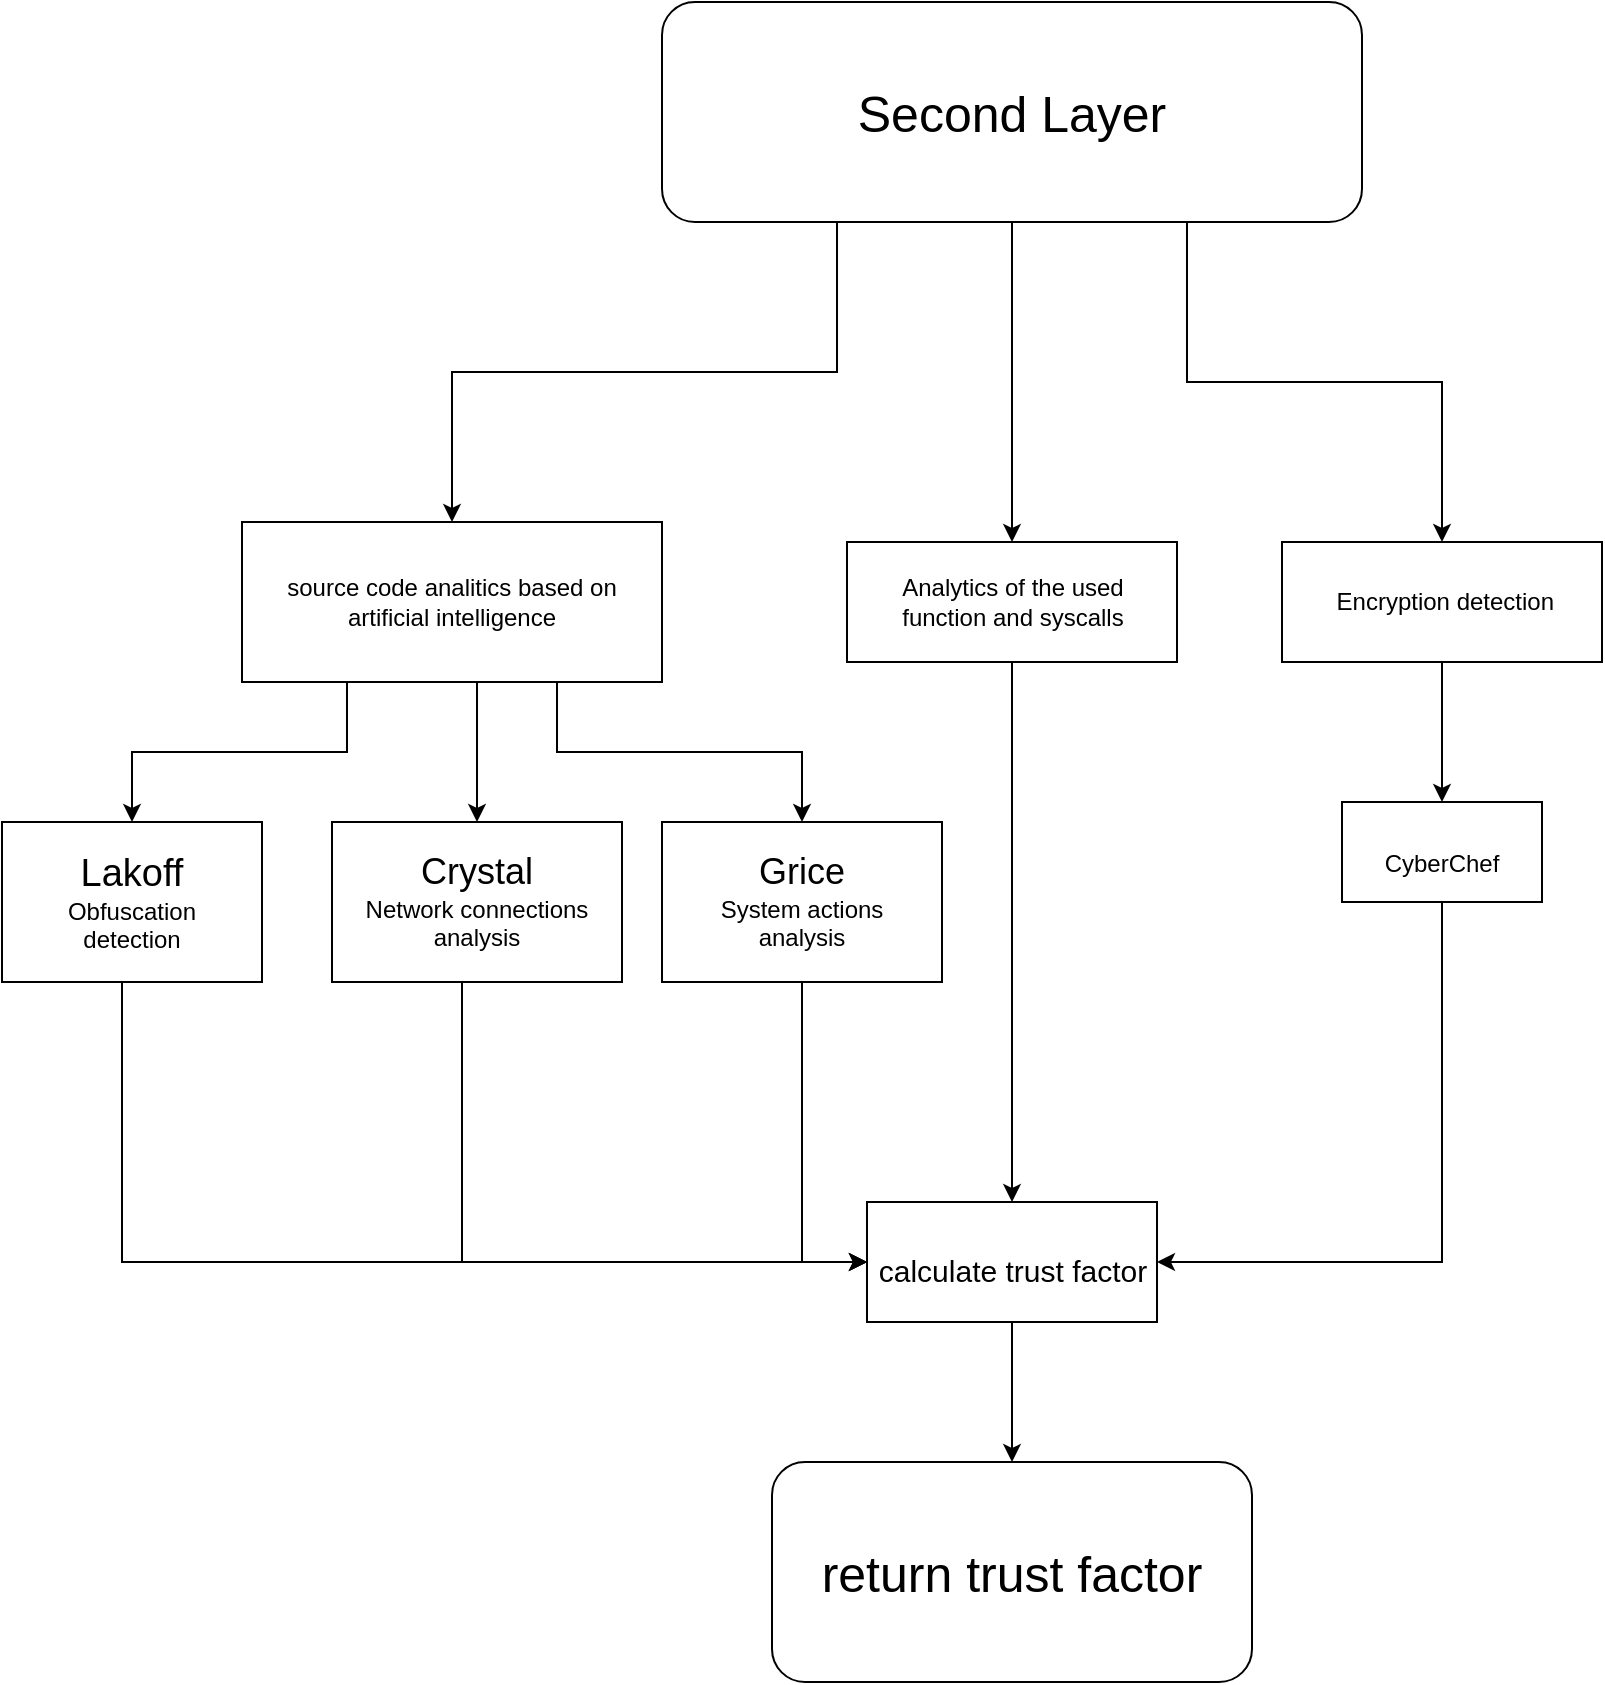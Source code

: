 <mxfile version="20.4.0" type="device"><diagram id="ShTGiMq7SVAz1GOnzHvT" name="Page-1"><mxGraphModel dx="2038" dy="663" grid="1" gridSize="10" guides="1" tooltips="1" connect="1" arrows="1" fold="1" page="1" pageScale="1" pageWidth="850" pageHeight="1100" math="0" shadow="0"><root><mxCell id="0"/><mxCell id="1" parent="0"/><mxCell id="Jk5mXR6mfxerYWId3mud-3" style="edgeStyle=orthogonalEdgeStyle;rounded=0;orthogonalLoop=1;jettySize=auto;html=1;exitX=0.75;exitY=1;exitDx=0;exitDy=0;entryX=0.5;entryY=0;entryDx=0;entryDy=0;" parent="1" source="Jk5mXR6mfxerYWId3mud-1" target="Jk5mXR6mfxerYWId3mud-2" edge="1"><mxGeometry relative="1" as="geometry"/></mxCell><mxCell id="Jk5mXR6mfxerYWId3mud-5" style="edgeStyle=orthogonalEdgeStyle;rounded=0;orthogonalLoop=1;jettySize=auto;html=1;entryX=0.5;entryY=0;entryDx=0;entryDy=0;" parent="1" source="Jk5mXR6mfxerYWId3mud-1" target="Jk5mXR6mfxerYWId3mud-4" edge="1"><mxGeometry relative="1" as="geometry"/></mxCell><mxCell id="Jk5mXR6mfxerYWId3mud-8" style="edgeStyle=orthogonalEdgeStyle;rounded=0;orthogonalLoop=1;jettySize=auto;html=1;exitX=0.25;exitY=1;exitDx=0;exitDy=0;entryX=0.5;entryY=0;entryDx=0;entryDy=0;fontSize=25;" parent="1" source="Jk5mXR6mfxerYWId3mud-1" target="Jk5mXR6mfxerYWId3mud-6" edge="1"><mxGeometry relative="1" as="geometry"/></mxCell><mxCell id="Jk5mXR6mfxerYWId3mud-1" value="&lt;font style=&quot;font-size: 25px;&quot;&gt;Second Layer &lt;/font&gt;" style="rounded=1;whiteSpace=wrap;html=1;" parent="1" vertex="1"><mxGeometry x="240" y="80" width="350" height="110" as="geometry"/></mxCell><mxCell id="Jk5mXR6mfxerYWId3mud-2" value="&amp;nbsp;Encryption detection" style="rounded=0;whiteSpace=wrap;html=1;" parent="1" vertex="1"><mxGeometry x="550" y="350" width="160" height="60" as="geometry"/></mxCell><mxCell id="Jk5mXR6mfxerYWId3mud-26" style="edgeStyle=orthogonalEdgeStyle;rounded=0;orthogonalLoop=1;jettySize=auto;html=1;entryX=0.5;entryY=0;entryDx=0;entryDy=0;fontSize=15;" parent="1" source="Jk5mXR6mfxerYWId3mud-4" target="Jk5mXR6mfxerYWId3mud-20" edge="1"><mxGeometry relative="1" as="geometry"/></mxCell><mxCell id="Jk5mXR6mfxerYWId3mud-4" value="Analytics of the used &lt;br&gt;function and syscalls " style="rounded=0;whiteSpace=wrap;html=1;" parent="1" vertex="1"><mxGeometry x="332.5" y="350" width="165" height="60" as="geometry"/></mxCell><mxCell id="Jk5mXR6mfxerYWId3mud-13" style="edgeStyle=orthogonalEdgeStyle;rounded=0;orthogonalLoop=1;jettySize=auto;html=1;exitX=0.25;exitY=1;exitDx=0;exitDy=0;entryX=0.5;entryY=0;entryDx=0;entryDy=0;fontSize=12;" parent="1" source="Jk5mXR6mfxerYWId3mud-6" target="Jk5mXR6mfxerYWId3mud-12" edge="1"><mxGeometry relative="1" as="geometry"/></mxCell><mxCell id="Jk5mXR6mfxerYWId3mud-15" style="edgeStyle=orthogonalEdgeStyle;rounded=0;orthogonalLoop=1;jettySize=auto;html=1;entryX=0.5;entryY=0;entryDx=0;entryDy=0;fontSize=12;" parent="1" source="Jk5mXR6mfxerYWId3mud-6" target="Jk5mXR6mfxerYWId3mud-14" edge="1"><mxGeometry relative="1" as="geometry"><Array as="points"><mxPoint x="148" y="455"/></Array></mxGeometry></mxCell><mxCell id="Jk5mXR6mfxerYWId3mud-17" style="edgeStyle=orthogonalEdgeStyle;rounded=0;orthogonalLoop=1;jettySize=auto;html=1;exitX=0.75;exitY=1;exitDx=0;exitDy=0;entryX=0.5;entryY=0;entryDx=0;entryDy=0;fontSize=12;" parent="1" source="Jk5mXR6mfxerYWId3mud-6" target="Jk5mXR6mfxerYWId3mud-16" edge="1"><mxGeometry relative="1" as="geometry"/></mxCell><mxCell id="Jk5mXR6mfxerYWId3mud-6" value="source code analitics based on artificial intelligence" style="rounded=0;whiteSpace=wrap;html=1;" parent="1" vertex="1"><mxGeometry x="30" y="340" width="210" height="80" as="geometry"/></mxCell><mxCell id="Jk5mXR6mfxerYWId3mud-7" style="edgeStyle=orthogonalEdgeStyle;rounded=0;orthogonalLoop=1;jettySize=auto;html=1;exitX=0.5;exitY=1;exitDx=0;exitDy=0;fontSize=25;" parent="1" source="Jk5mXR6mfxerYWId3mud-6" target="Jk5mXR6mfxerYWId3mud-6" edge="1"><mxGeometry relative="1" as="geometry"/></mxCell><mxCell id="Jk5mXR6mfxerYWId3mud-9" value="" style="endArrow=classic;html=1;rounded=0;fontSize=25;exitX=0.5;exitY=1;exitDx=0;exitDy=0;entryX=0.5;entryY=0;entryDx=0;entryDy=0;" parent="1" source="Jk5mXR6mfxerYWId3mud-2" target="Jk5mXR6mfxerYWId3mud-10" edge="1"><mxGeometry width="50" height="50" relative="1" as="geometry"><mxPoint x="350" y="530" as="sourcePoint"/><mxPoint x="530" y="490" as="targetPoint"/></mxGeometry></mxCell><mxCell id="Jk5mXR6mfxerYWId3mud-27" style="edgeStyle=orthogonalEdgeStyle;rounded=0;orthogonalLoop=1;jettySize=auto;html=1;entryX=1;entryY=0.5;entryDx=0;entryDy=0;fontSize=15;" parent="1" source="Jk5mXR6mfxerYWId3mud-10" target="Jk5mXR6mfxerYWId3mud-20" edge="1"><mxGeometry relative="1" as="geometry"><Array as="points"><mxPoint x="630" y="710"/></Array></mxGeometry></mxCell><mxCell id="Jk5mXR6mfxerYWId3mud-10" value="&lt;font style=&quot;font-size: 12px;&quot;&gt;CyberChef&lt;/font&gt;" style="rounded=0;whiteSpace=wrap;html=1;fontSize=25;" parent="1" vertex="1"><mxGeometry x="580" y="480" width="100" height="50" as="geometry"/></mxCell><mxCell id="Jk5mXR6mfxerYWId3mud-23" style="edgeStyle=orthogonalEdgeStyle;rounded=0;orthogonalLoop=1;jettySize=auto;html=1;entryX=0;entryY=0.5;entryDx=0;entryDy=0;fontSize=15;" parent="1" source="Jk5mXR6mfxerYWId3mud-12" target="Jk5mXR6mfxerYWId3mud-20" edge="1"><mxGeometry relative="1" as="geometry"><Array as="points"><mxPoint x="-30" y="710"/></Array></mxGeometry></mxCell><mxCell id="Jk5mXR6mfxerYWId3mud-12" value="&lt;div style=&quot;font-size: 19px;&quot;&gt;&lt;font style=&quot;font-size: 19px;&quot;&gt;Lakoff&lt;/font&gt;&lt;/div&gt;&lt;div&gt;Obfuscation &lt;/div&gt;detection" style="rounded=0;whiteSpace=wrap;html=1;fontSize=12;" parent="1" vertex="1"><mxGeometry x="-90" y="490" width="130" height="80" as="geometry"/></mxCell><mxCell id="Jk5mXR6mfxerYWId3mud-24" style="edgeStyle=orthogonalEdgeStyle;rounded=0;orthogonalLoop=1;jettySize=auto;html=1;entryX=0;entryY=0.5;entryDx=0;entryDy=0;fontSize=15;" parent="1" source="Jk5mXR6mfxerYWId3mud-14" target="Jk5mXR6mfxerYWId3mud-20" edge="1"><mxGeometry relative="1" as="geometry"><Array as="points"><mxPoint x="140" y="710"/></Array></mxGeometry></mxCell><mxCell id="Jk5mXR6mfxerYWId3mud-14" value="&lt;div&gt;&lt;font style=&quot;font-size: 18px;&quot;&gt;Crystal&lt;/font&gt;&lt;/div&gt;&lt;div class=&quot;markup-eYLPri messageContent-2t3eCI&quot; id=&quot;message-content-1027258140078637156&quot;&gt;Network connections analysis &lt;span class=&quot;timestamp-p1Df1m&quot;&gt;&lt;time datetime=&quot;2022-10-05T16:37:39.793Z&quot; aria-label=&quot;Edytowano Dziś o 18:37&quot;&gt;&lt;/time&gt;&lt;/span&gt;&lt;/div&gt;" style="rounded=0;whiteSpace=wrap;html=1;fontSize=12;" parent="1" vertex="1"><mxGeometry x="75" y="490" width="145" height="80" as="geometry"/></mxCell><mxCell id="Jk5mXR6mfxerYWId3mud-25" style="edgeStyle=orthogonalEdgeStyle;rounded=0;orthogonalLoop=1;jettySize=auto;html=1;fontSize=15;entryX=0;entryY=0.5;entryDx=0;entryDy=0;" parent="1" source="Jk5mXR6mfxerYWId3mud-16" target="Jk5mXR6mfxerYWId3mud-20" edge="1"><mxGeometry relative="1" as="geometry"><mxPoint x="340" y="780" as="targetPoint"/><Array as="points"><mxPoint x="310" y="710"/></Array></mxGeometry></mxCell><mxCell id="Jk5mXR6mfxerYWId3mud-16" value="&lt;div&gt;&lt;font style=&quot;font-size: 18px;&quot;&gt;Grice&lt;/font&gt;&lt;div class=&quot;markup-eYLPri messageContent-2t3eCI&quot; id=&quot;message-content-1027258140078637156&quot;&gt;System actions&lt;br&gt; analysis &lt;span class=&quot;timestamp-p1Df1m&quot;&gt;&lt;time datetime=&quot;2022-10-05T16:37:39.793Z&quot; aria-label=&quot;Edytowano Dziś o 18:37&quot;&gt;&lt;/time&gt;&lt;/span&gt;&lt;/div&gt;&lt;/div&gt;" style="rounded=0;whiteSpace=wrap;html=1;fontSize=12;" parent="1" vertex="1"><mxGeometry x="240" y="490" width="140" height="80" as="geometry"/></mxCell><mxCell id="Jk5mXR6mfxerYWId3mud-22" style="edgeStyle=orthogonalEdgeStyle;rounded=0;orthogonalLoop=1;jettySize=auto;html=1;entryX=0.5;entryY=0;entryDx=0;entryDy=0;fontSize=15;" parent="1" source="Jk5mXR6mfxerYWId3mud-20" target="Jk5mXR6mfxerYWId3mud-21" edge="1"><mxGeometry relative="1" as="geometry"/></mxCell><mxCell id="Jk5mXR6mfxerYWId3mud-20" value="&lt;font style=&quot;font-size: 15px;&quot;&gt;calculate trust factor&lt;br&gt;&lt;/font&gt;" style="rounded=0;whiteSpace=wrap;html=1;fontSize=25;" parent="1" vertex="1"><mxGeometry x="342.5" y="680" width="145" height="60" as="geometry"/></mxCell><mxCell id="Jk5mXR6mfxerYWId3mud-21" value="return trust factor" style="rounded=1;whiteSpace=wrap;html=1;fontSize=25;" parent="1" vertex="1"><mxGeometry x="295" y="810" width="240" height="110" as="geometry"/></mxCell></root></mxGraphModel></diagram></mxfile>